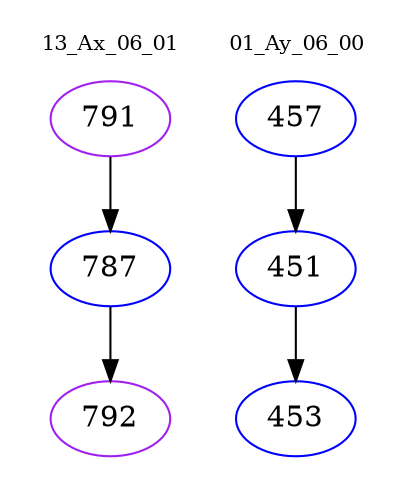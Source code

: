 digraph{
subgraph cluster_0 {
color = white
label = "13_Ax_06_01";
fontsize=10;
T0_791 [label="791", color="purple"]
T0_791 -> T0_787 [color="black"]
T0_787 [label="787", color="blue"]
T0_787 -> T0_792 [color="black"]
T0_792 [label="792", color="purple"]
}
subgraph cluster_1 {
color = white
label = "01_Ay_06_00";
fontsize=10;
T1_457 [label="457", color="blue"]
T1_457 -> T1_451 [color="black"]
T1_451 [label="451", color="blue"]
T1_451 -> T1_453 [color="black"]
T1_453 [label="453", color="blue"]
}
}

